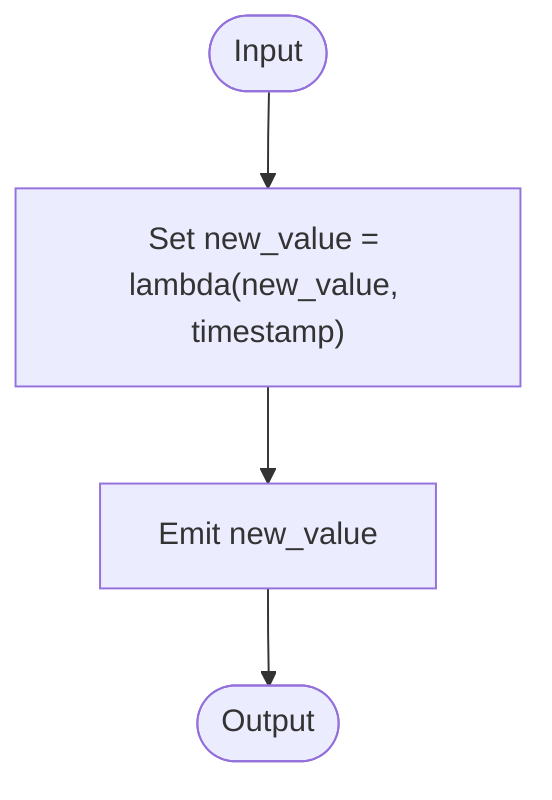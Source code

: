 flowchart TD
    Input(["Input"]) --> ApplyLambda["Set new_value = lambda(new_value, timestamp)"]
    ApplyLambda --> EmitNewValue["Emit new_value"]
    EmitNewValue --> Output(["Output"])